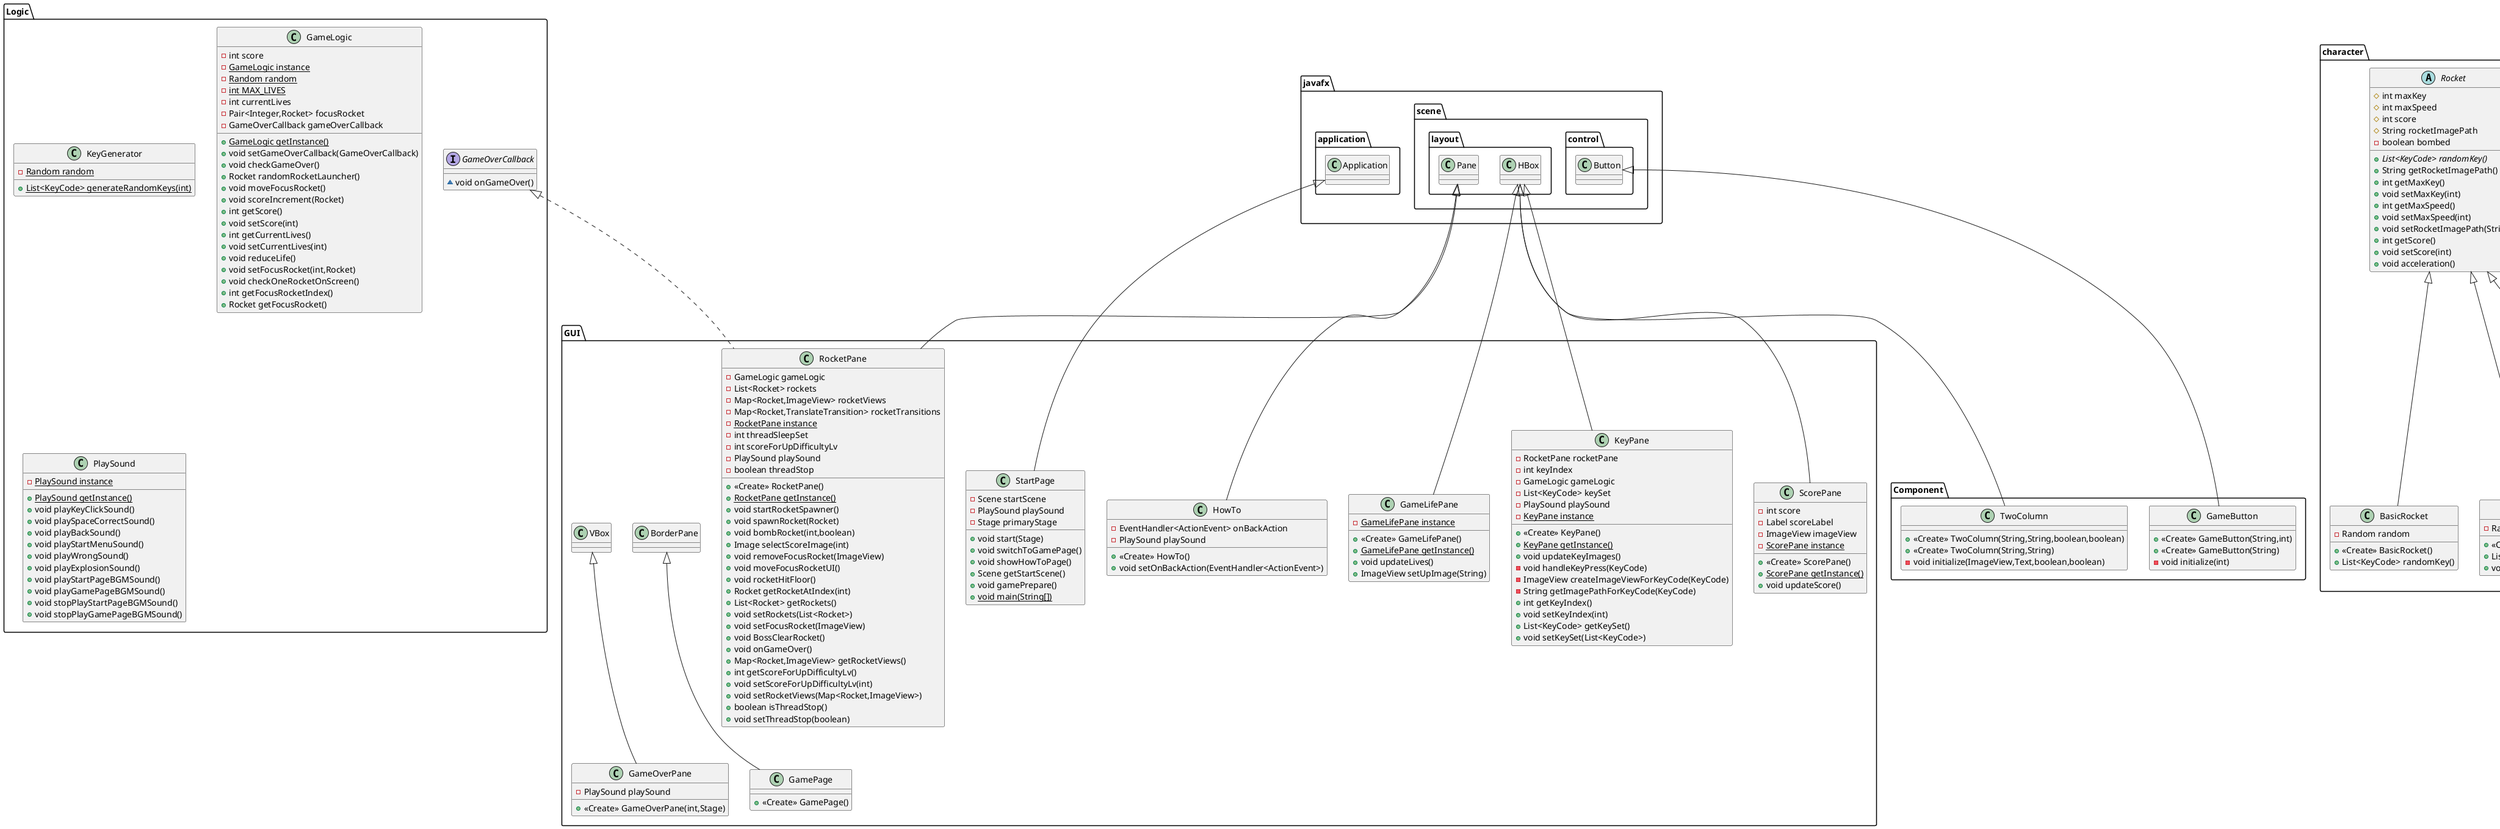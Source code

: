 @startuml
class Logic.KeyGenerator {
- {static} Random random
+ {static} List<KeyCode> generateRandomKeys(int)
}
class GUI.GamePage {
+ <<Create>> GamePage()
}
class GUI.StartPage {
- Scene startScene
- PlaySound playSound
- Stage primaryStage
+ void start(Stage)
+ void switchToGamePage()
+ void showHowToPage()
+ Scene getStartScene()
+ void gamePrepare()
+ {static} void main(String[])
}
class GUI.GameLifePane {
- {static} GameLifePane instance
+ <<Create>> GameLifePane()
+ {static} GameLifePane getInstance()
+ void updateLives()
+ ImageView setUpImage(String)
}
class GUI.RocketPane {
- GameLogic gameLogic
- List<Rocket> rockets
- Map<Rocket,ImageView> rocketViews
- Map<Rocket,TranslateTransition> rocketTransitions
- {static} RocketPane instance
- int threadSleepSet
- int scoreForUpDifficultyLv
- PlaySound playSound
- boolean threadStop
+ <<Create>> RocketPane()
+ {static} RocketPane getInstance()
+ void startRocketSpawner()
+ void spawnRocket(Rocket)
+ void bombRocket(int,boolean)
+ Image selectScoreImage(int)
+ void removeFocusRocket(ImageView)
+ void moveFocusRocketUI()
+ void rocketHitFloor()
+ Rocket getRocketAtIndex(int)
+ List<Rocket> getRockets()
+ void setRockets(List<Rocket>)
+ void setFocusRocket(ImageView)
+ void BossClearRocket()
+ void onGameOver()
+ Map<Rocket,ImageView> getRocketViews()
+ int getScoreForUpDifficultyLv()
+ void setScoreForUpDifficultyLv(int)
+ void setRocketViews(Map<Rocket,ImageView>)
+ boolean isThreadStop()
+ void setThreadStop(boolean)
}
class GUI.ScorePane {
- int score
- Label scoreLabel
- ImageView imageView
- {static} ScorePane instance
+ <<Create>> ScorePane()
+ {static} ScorePane getInstance()
+ void updateScore()
}
interface character.Clearable {
~ void clearAllRockets()
}
class GUI.HowTo {
- EventHandler<ActionEvent> onBackAction
- PlaySound playSound
+ <<Create>> HowTo()
+ void setOnBackAction(EventHandler<ActionEvent>)
}
class Logic.GameLogic {
- int score
- {static} GameLogic instance
- {static} Random random
- {static} int MAX_LIVES
- int currentLives
- Pair<Integer,Rocket> focusRocket
- GameOverCallback gameOverCallback
+ {static} GameLogic getInstance()
+ void setGameOverCallback(GameOverCallback)
+ void checkGameOver()
+ Rocket randomRocketLauncher()
+ void moveFocusRocket()
+ void scoreIncrement(Rocket)
+ int getScore()
+ void setScore(int)
+ int getCurrentLives()
+ void setCurrentLives(int)
+ void reduceLife()
+ void setFocusRocket(int,Rocket)
+ void checkOneRocketOnScreen()
+ int getFocusRocketIndex()
+ Rocket getFocusRocket()
}
interface Logic.GameOverCallback {
~ void onGameOver()
}
class Component.GameButton {
+ <<Create>> GameButton(String,int)
+ <<Create>> GameButton(String)
- void initialize(int)
}
class Component.TwoColumn {
+ <<Create>> TwoColumn(String,String,boolean,boolean)
+ <<Create>> TwoColumn(String,String)
- void initialize(ImageView,Text,boolean,boolean)
}
class character.AdvanceRocket {
- Random random
+ <<Create>> AdvanceRocket()
+ List<KeyCode> randomKey()
+ void acceleration()
}
class GUI.GameOverPane {
- PlaySound playSound
+ <<Create>> GameOverPane(int,Stage)
}
interface character.Accelerator {
~ void acceleration()
}
abstract class character.Rocket {
# int maxKey
# int maxSpeed
# int score
# String rocketImagePath
- boolean bombed
+ {abstract}List<KeyCode> randomKey()
+ String getRocketImagePath()
+ int getMaxKey()
+ void setMaxKey(int)
+ int getMaxSpeed()
+ void setMaxSpeed(int)
+ void setRocketImagePath(String)
+ int getScore()
+ void setScore(int)
+ void acceleration()
}
class Logic.PlaySound {
- {static} PlaySound instance
+ {static} PlaySound getInstance()
+ void playKeyClickSound()
+ void playSpaceCorrectSound()
+ void playBackSound()
+ void playStartMenuSound()
+ void playWrongSound()
+ void playExplosionSound()
+ void playStartPageBGMSound()
+ void playGamePageBGMSound()
+ void stopPlayStartPageBGMSound()
+ void stopPlayGamePageBGMSound()
}
class character.BasicRocket {
- Random random
+ <<Create>> BasicRocket()
+ List<KeyCode> randomKey()
}
class character.BossRocket {
- Random random
+ <<Create>> BossRocket()
+ List<KeyCode> randomKey()
+ void clearAllRockets()
+ void acceleration()
}
class GUI.KeyPane {
- RocketPane rocketPane
- int keyIndex
- GameLogic gameLogic
- List<KeyCode> keySet
- PlaySound playSound
- {static} KeyPane instance
+ <<Create>> KeyPane()
+ {static} KeyPane getInstance()
+ void updateKeyImages()
- void handleKeyPress(KeyCode)
- ImageView createImageViewForKeyCode(KeyCode)
- String getImagePathForKeyCode(KeyCode)
+ int getKeyIndex()
+ void setKeyIndex(int)
+ List<KeyCode> getKeySet()
+ void setKeySet(List<KeyCode>)
}


GUI.BorderPane <|-- GUI.GamePage
javafx.application.Application <|-- GUI.StartPage
javafx.scene.layout.HBox <|-- GUI.GameLifePane
Logic.GameOverCallback <|.. GUI.RocketPane
javafx.scene.layout.Pane <|-- GUI.RocketPane
javafx.scene.layout.HBox <|-- GUI.ScorePane
javafx.scene.layout.Pane <|-- GUI.HowTo
javafx.scene.control.Button <|-- Component.GameButton
javafx.scene.layout.HBox <|-- Component.TwoColumn
character.Accelerator <|.. character.AdvanceRocket
character.Rocket <|-- character.AdvanceRocket
GUI.VBox <|-- GUI.GameOverPane
character.Rocket <|-- character.BasicRocket
character.Clearable <|.. character.BossRocket
character.Accelerator <|.. character.BossRocket
character.Rocket <|-- character.BossRocket
javafx.scene.layout.HBox <|-- GUI.KeyPane
@enduml
